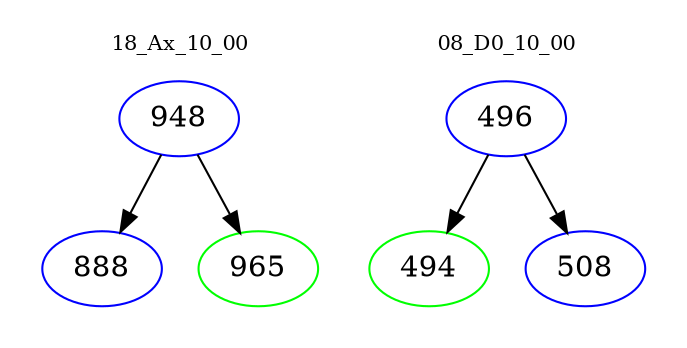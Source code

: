 digraph{
subgraph cluster_0 {
color = white
label = "18_Ax_10_00";
fontsize=10;
T0_948 [label="948", color="blue"]
T0_948 -> T0_888 [color="black"]
T0_888 [label="888", color="blue"]
T0_948 -> T0_965 [color="black"]
T0_965 [label="965", color="green"]
}
subgraph cluster_1 {
color = white
label = "08_D0_10_00";
fontsize=10;
T1_496 [label="496", color="blue"]
T1_496 -> T1_494 [color="black"]
T1_494 [label="494", color="green"]
T1_496 -> T1_508 [color="black"]
T1_508 [label="508", color="blue"]
}
}
